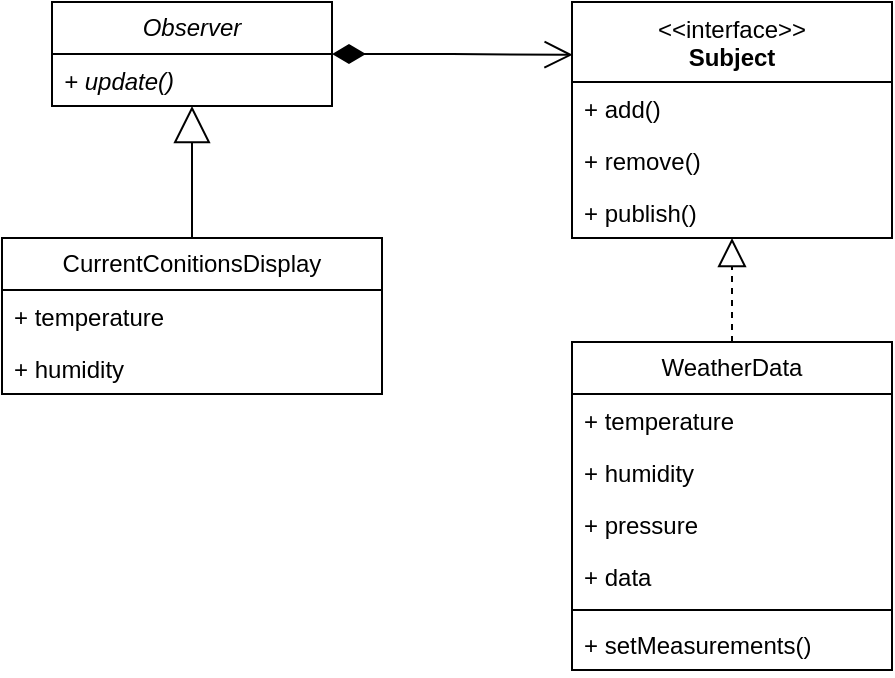 <mxfile version="21.6.8" type="github">
  <diagram id="tL5mPk-dN9Yn43nqtunC" name="Page-1">
    <mxGraphModel dx="771" dy="353" grid="1" gridSize="10" guides="1" tooltips="1" connect="1" arrows="1" fold="1" page="1" pageScale="1" pageWidth="3840" pageHeight="2400" math="0" shadow="0">
      <root>
        <mxCell id="0" />
        <mxCell id="1" parent="0" />
        <mxCell id="lZmL2UVrAmkSh1WJ02N2-1" value="&lt;i&gt;Observer&lt;/i&gt;" style="swimlane;fontStyle=0;childLayout=stackLayout;horizontal=1;startSize=26;fillColor=none;horizontalStack=0;resizeParent=1;resizeParentMax=0;resizeLast=0;collapsible=1;marginBottom=0;whiteSpace=wrap;html=1;" parent="1" vertex="1">
          <mxGeometry x="290" y="1000" width="140" height="52" as="geometry" />
        </mxCell>
        <mxCell id="lZmL2UVrAmkSh1WJ02N2-2" value="&lt;i&gt;+ update()&lt;/i&gt;" style="text;strokeColor=none;fillColor=none;align=left;verticalAlign=top;spacingLeft=4;spacingRight=4;overflow=hidden;rotatable=0;points=[[0,0.5],[1,0.5]];portConstraint=eastwest;whiteSpace=wrap;html=1;" parent="lZmL2UVrAmkSh1WJ02N2-1" vertex="1">
          <mxGeometry y="26" width="140" height="26" as="geometry" />
        </mxCell>
        <mxCell id="lZmL2UVrAmkSh1WJ02N2-5" value="&lt;span style=&quot;font-weight: normal;&quot;&gt;&amp;lt;&amp;lt;interface&amp;gt;&amp;gt;&lt;br&gt;&lt;/span&gt;Subject" style="swimlane;fontStyle=1;align=center;verticalAlign=top;childLayout=stackLayout;horizontal=1;startSize=40;horizontalStack=0;resizeParent=1;resizeParentMax=0;resizeLast=0;collapsible=1;marginBottom=0;whiteSpace=wrap;html=1;" parent="1" vertex="1">
          <mxGeometry x="550" y="1000" width="160" height="118" as="geometry" />
        </mxCell>
        <mxCell id="lZmL2UVrAmkSh1WJ02N2-8" value="+ add()" style="text;strokeColor=none;fillColor=none;align=left;verticalAlign=top;spacingLeft=4;spacingRight=4;overflow=hidden;rotatable=0;points=[[0,0.5],[1,0.5]];portConstraint=eastwest;whiteSpace=wrap;html=1;" parent="lZmL2UVrAmkSh1WJ02N2-5" vertex="1">
          <mxGeometry y="40" width="160" height="26" as="geometry" />
        </mxCell>
        <mxCell id="lZmL2UVrAmkSh1WJ02N2-9" value="+ remove()" style="text;strokeColor=none;fillColor=none;align=left;verticalAlign=top;spacingLeft=4;spacingRight=4;overflow=hidden;rotatable=0;points=[[0,0.5],[1,0.5]];portConstraint=eastwest;whiteSpace=wrap;html=1;" parent="lZmL2UVrAmkSh1WJ02N2-5" vertex="1">
          <mxGeometry y="66" width="160" height="26" as="geometry" />
        </mxCell>
        <mxCell id="lZmL2UVrAmkSh1WJ02N2-10" value="+ publish()" style="text;strokeColor=none;fillColor=none;align=left;verticalAlign=top;spacingLeft=4;spacingRight=4;overflow=hidden;rotatable=0;points=[[0,0.5],[1,0.5]];portConstraint=eastwest;whiteSpace=wrap;html=1;" parent="lZmL2UVrAmkSh1WJ02N2-5" vertex="1">
          <mxGeometry y="92" width="160" height="26" as="geometry" />
        </mxCell>
        <mxCell id="LVZmb4Py3Zhxf_4nJqVW-1" value="CurrentConitionsDisplay" style="swimlane;fontStyle=0;childLayout=stackLayout;horizontal=1;startSize=26;fillColor=none;horizontalStack=0;resizeParent=1;resizeParentMax=0;resizeLast=0;collapsible=1;marginBottom=0;whiteSpace=wrap;html=1;" vertex="1" parent="1">
          <mxGeometry x="265" y="1118" width="190" height="78" as="geometry" />
        </mxCell>
        <mxCell id="LVZmb4Py3Zhxf_4nJqVW-2" value="+ temperature" style="text;strokeColor=none;fillColor=none;align=left;verticalAlign=top;spacingLeft=4;spacingRight=4;overflow=hidden;rotatable=0;points=[[0,0.5],[1,0.5]];portConstraint=eastwest;whiteSpace=wrap;html=1;" vertex="1" parent="LVZmb4Py3Zhxf_4nJqVW-1">
          <mxGeometry y="26" width="190" height="26" as="geometry" />
        </mxCell>
        <mxCell id="LVZmb4Py3Zhxf_4nJqVW-3" value="+ humidity" style="text;strokeColor=none;fillColor=none;align=left;verticalAlign=top;spacingLeft=4;spacingRight=4;overflow=hidden;rotatable=0;points=[[0,0.5],[1,0.5]];portConstraint=eastwest;whiteSpace=wrap;html=1;" vertex="1" parent="LVZmb4Py3Zhxf_4nJqVW-1">
          <mxGeometry y="52" width="190" height="26" as="geometry" />
        </mxCell>
        <mxCell id="LVZmb4Py3Zhxf_4nJqVW-4" value="" style="endArrow=block;endSize=16;endFill=0;html=1;rounded=0;" edge="1" parent="1" source="LVZmb4Py3Zhxf_4nJqVW-1" target="lZmL2UVrAmkSh1WJ02N2-1">
          <mxGeometry width="160" relative="1" as="geometry">
            <mxPoint x="430" y="1140" as="sourcePoint" />
            <mxPoint x="590" y="1140" as="targetPoint" />
          </mxGeometry>
        </mxCell>
        <mxCell id="LVZmb4Py3Zhxf_4nJqVW-5" value="WeatherData" style="swimlane;fontStyle=0;childLayout=stackLayout;horizontal=1;startSize=26;fillColor=none;horizontalStack=0;resizeParent=1;resizeParentMax=0;resizeLast=0;collapsible=1;marginBottom=0;whiteSpace=wrap;html=1;" vertex="1" parent="1">
          <mxGeometry x="550" y="1170" width="160" height="164" as="geometry" />
        </mxCell>
        <mxCell id="LVZmb4Py3Zhxf_4nJqVW-6" value="+ temperature" style="text;strokeColor=none;fillColor=none;align=left;verticalAlign=top;spacingLeft=4;spacingRight=4;overflow=hidden;rotatable=0;points=[[0,0.5],[1,0.5]];portConstraint=eastwest;whiteSpace=wrap;html=1;" vertex="1" parent="LVZmb4Py3Zhxf_4nJqVW-5">
          <mxGeometry y="26" width="160" height="26" as="geometry" />
        </mxCell>
        <mxCell id="LVZmb4Py3Zhxf_4nJqVW-7" value="+ humidity" style="text;strokeColor=none;fillColor=none;align=left;verticalAlign=top;spacingLeft=4;spacingRight=4;overflow=hidden;rotatable=0;points=[[0,0.5],[1,0.5]];portConstraint=eastwest;whiteSpace=wrap;html=1;" vertex="1" parent="LVZmb4Py3Zhxf_4nJqVW-5">
          <mxGeometry y="52" width="160" height="26" as="geometry" />
        </mxCell>
        <mxCell id="LVZmb4Py3Zhxf_4nJqVW-8" value="+ pressure" style="text;strokeColor=none;fillColor=none;align=left;verticalAlign=top;spacingLeft=4;spacingRight=4;overflow=hidden;rotatable=0;points=[[0,0.5],[1,0.5]];portConstraint=eastwest;whiteSpace=wrap;html=1;" vertex="1" parent="LVZmb4Py3Zhxf_4nJqVW-5">
          <mxGeometry y="78" width="160" height="26" as="geometry" />
        </mxCell>
        <mxCell id="LVZmb4Py3Zhxf_4nJqVW-9" value="+ data" style="text;strokeColor=none;fillColor=none;align=left;verticalAlign=top;spacingLeft=4;spacingRight=4;overflow=hidden;rotatable=0;points=[[0,0.5],[1,0.5]];portConstraint=eastwest;whiteSpace=wrap;html=1;" vertex="1" parent="LVZmb4Py3Zhxf_4nJqVW-5">
          <mxGeometry y="104" width="160" height="26" as="geometry" />
        </mxCell>
        <mxCell id="LVZmb4Py3Zhxf_4nJqVW-13" value="" style="line;strokeWidth=1;fillColor=none;align=left;verticalAlign=middle;spacingTop=-1;spacingLeft=3;spacingRight=3;rotatable=0;labelPosition=right;points=[];portConstraint=eastwest;strokeColor=inherit;" vertex="1" parent="LVZmb4Py3Zhxf_4nJqVW-5">
          <mxGeometry y="130" width="160" height="8" as="geometry" />
        </mxCell>
        <mxCell id="LVZmb4Py3Zhxf_4nJqVW-12" value="+ setMeasurements()" style="text;strokeColor=none;fillColor=none;align=left;verticalAlign=top;spacingLeft=4;spacingRight=4;overflow=hidden;rotatable=0;points=[[0,0.5],[1,0.5]];portConstraint=eastwest;whiteSpace=wrap;html=1;" vertex="1" parent="LVZmb4Py3Zhxf_4nJqVW-5">
          <mxGeometry y="138" width="160" height="26" as="geometry" />
        </mxCell>
        <mxCell id="LVZmb4Py3Zhxf_4nJqVW-10" value="" style="endArrow=block;dashed=1;endFill=0;endSize=12;html=1;rounded=0;" edge="1" parent="1" source="LVZmb4Py3Zhxf_4nJqVW-5" target="lZmL2UVrAmkSh1WJ02N2-5">
          <mxGeometry width="160" relative="1" as="geometry">
            <mxPoint x="560" y="1130" as="sourcePoint" />
            <mxPoint x="720" y="1130" as="targetPoint" />
          </mxGeometry>
        </mxCell>
        <mxCell id="LVZmb4Py3Zhxf_4nJqVW-11" value="" style="endArrow=open;html=1;endSize=12;startArrow=diamondThin;startSize=14;startFill=1;edgeStyle=orthogonalEdgeStyle;align=left;verticalAlign=bottom;rounded=0;entryX=0.002;entryY=0.224;entryDx=0;entryDy=0;entryPerimeter=0;" edge="1" parent="1" source="lZmL2UVrAmkSh1WJ02N2-1" target="lZmL2UVrAmkSh1WJ02N2-5">
          <mxGeometry x="-1" y="3" relative="1" as="geometry">
            <mxPoint x="440" y="999.67" as="sourcePoint" />
            <mxPoint x="600" y="999.67" as="targetPoint" />
          </mxGeometry>
        </mxCell>
      </root>
    </mxGraphModel>
  </diagram>
</mxfile>
